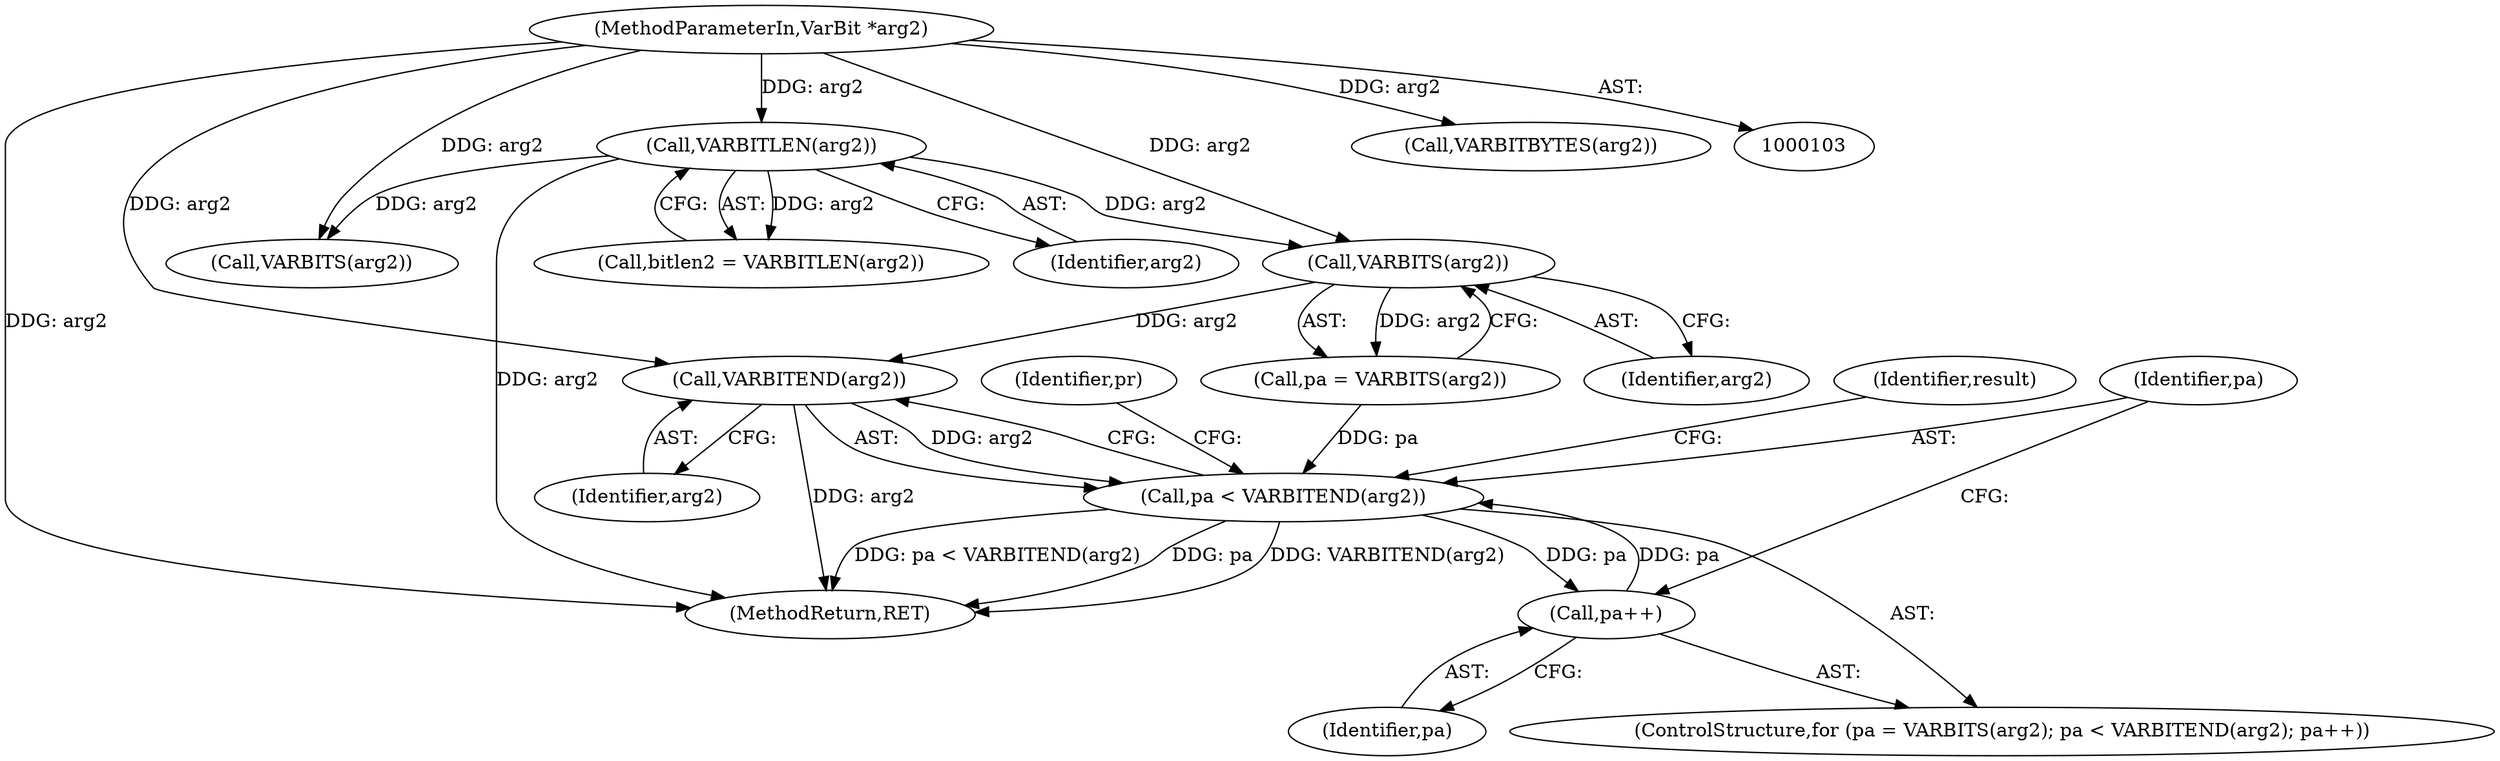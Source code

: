 digraph "0_postgres_31400a673325147e1205326008e32135a78b4d8a_20@pointer" {
"1000211" [label="(Call,VARBITEND(arg2))"];
"1000207" [label="(Call,VARBITS(arg2))"];
"1000121" [label="(Call,VARBITLEN(arg2))"];
"1000105" [label="(MethodParameterIn,VarBit *arg2)"];
"1000209" [label="(Call,pa < VARBITEND(arg2))"];
"1000213" [label="(Call,pa++)"];
"1000218" [label="(Identifier,pr)"];
"1000208" [label="(Identifier,arg2)"];
"1000214" [label="(Identifier,pa)"];
"1000211" [label="(Call,VARBITEND(arg2))"];
"1000180" [label="(Call,VARBITS(arg2))"];
"1000209" [label="(Call,pa < VARBITEND(arg2))"];
"1000242" [label="(Identifier,result)"];
"1000212" [label="(Identifier,arg2)"];
"1000205" [label="(Call,pa = VARBITS(arg2))"];
"1000119" [label="(Call,bitlen2 = VARBITLEN(arg2))"];
"1000122" [label="(Identifier,arg2)"];
"1000213" [label="(Call,pa++)"];
"1000207" [label="(Call,VARBITS(arg2))"];
"1000204" [label="(ControlStructure,for (pa = VARBITS(arg2); pa < VARBITEND(arg2); pa++))"];
"1000182" [label="(Call,VARBITBYTES(arg2))"];
"1000210" [label="(Identifier,pa)"];
"1000243" [label="(MethodReturn,RET)"];
"1000121" [label="(Call,VARBITLEN(arg2))"];
"1000105" [label="(MethodParameterIn,VarBit *arg2)"];
"1000211" -> "1000209"  [label="AST: "];
"1000211" -> "1000212"  [label="CFG: "];
"1000212" -> "1000211"  [label="AST: "];
"1000209" -> "1000211"  [label="CFG: "];
"1000211" -> "1000243"  [label="DDG: arg2"];
"1000211" -> "1000209"  [label="DDG: arg2"];
"1000207" -> "1000211"  [label="DDG: arg2"];
"1000105" -> "1000211"  [label="DDG: arg2"];
"1000207" -> "1000205"  [label="AST: "];
"1000207" -> "1000208"  [label="CFG: "];
"1000208" -> "1000207"  [label="AST: "];
"1000205" -> "1000207"  [label="CFG: "];
"1000207" -> "1000205"  [label="DDG: arg2"];
"1000121" -> "1000207"  [label="DDG: arg2"];
"1000105" -> "1000207"  [label="DDG: arg2"];
"1000121" -> "1000119"  [label="AST: "];
"1000121" -> "1000122"  [label="CFG: "];
"1000122" -> "1000121"  [label="AST: "];
"1000119" -> "1000121"  [label="CFG: "];
"1000121" -> "1000243"  [label="DDG: arg2"];
"1000121" -> "1000119"  [label="DDG: arg2"];
"1000105" -> "1000121"  [label="DDG: arg2"];
"1000121" -> "1000180"  [label="DDG: arg2"];
"1000105" -> "1000103"  [label="AST: "];
"1000105" -> "1000243"  [label="DDG: arg2"];
"1000105" -> "1000180"  [label="DDG: arg2"];
"1000105" -> "1000182"  [label="DDG: arg2"];
"1000209" -> "1000204"  [label="AST: "];
"1000210" -> "1000209"  [label="AST: "];
"1000218" -> "1000209"  [label="CFG: "];
"1000242" -> "1000209"  [label="CFG: "];
"1000209" -> "1000243"  [label="DDG: pa < VARBITEND(arg2)"];
"1000209" -> "1000243"  [label="DDG: pa"];
"1000209" -> "1000243"  [label="DDG: VARBITEND(arg2)"];
"1000213" -> "1000209"  [label="DDG: pa"];
"1000205" -> "1000209"  [label="DDG: pa"];
"1000209" -> "1000213"  [label="DDG: pa"];
"1000213" -> "1000204"  [label="AST: "];
"1000213" -> "1000214"  [label="CFG: "];
"1000214" -> "1000213"  [label="AST: "];
"1000210" -> "1000213"  [label="CFG: "];
}

